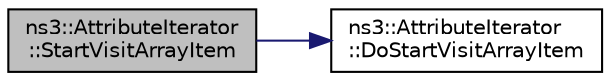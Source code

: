 digraph "ns3::AttributeIterator::StartVisitArrayItem"
{
  edge [fontname="Helvetica",fontsize="10",labelfontname="Helvetica",labelfontsize="10"];
  node [fontname="Helvetica",fontsize="10",shape=record];
  rankdir="LR";
  Node1 [label="ns3::AttributeIterator\l::StartVisitArrayItem",height=0.2,width=0.4,color="black", fillcolor="grey75", style="filled", fontcolor="black"];
  Node1 -> Node2 [color="midnightblue",fontsize="10",style="solid"];
  Node2 [label="ns3::AttributeIterator\l::DoStartVisitArrayItem",height=0.2,width=0.4,color="black", fillcolor="white", style="filled",URL="$d0/de5/classns3_1_1AttributeIterator.html#ac421482976fe8c0b4c50ec8ef926411a"];
}
